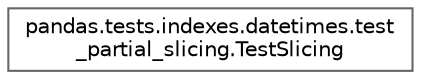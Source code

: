 digraph "Graphical Class Hierarchy"
{
 // LATEX_PDF_SIZE
  bgcolor="transparent";
  edge [fontname=Helvetica,fontsize=10,labelfontname=Helvetica,labelfontsize=10];
  node [fontname=Helvetica,fontsize=10,shape=box,height=0.2,width=0.4];
  rankdir="LR";
  Node0 [id="Node000000",label="pandas.tests.indexes.datetimes.test\l_partial_slicing.TestSlicing",height=0.2,width=0.4,color="grey40", fillcolor="white", style="filled",URL="$df/d87/classpandas_1_1tests_1_1indexes_1_1datetimes_1_1test__partial__slicing_1_1TestSlicing.html",tooltip=" "];
}
